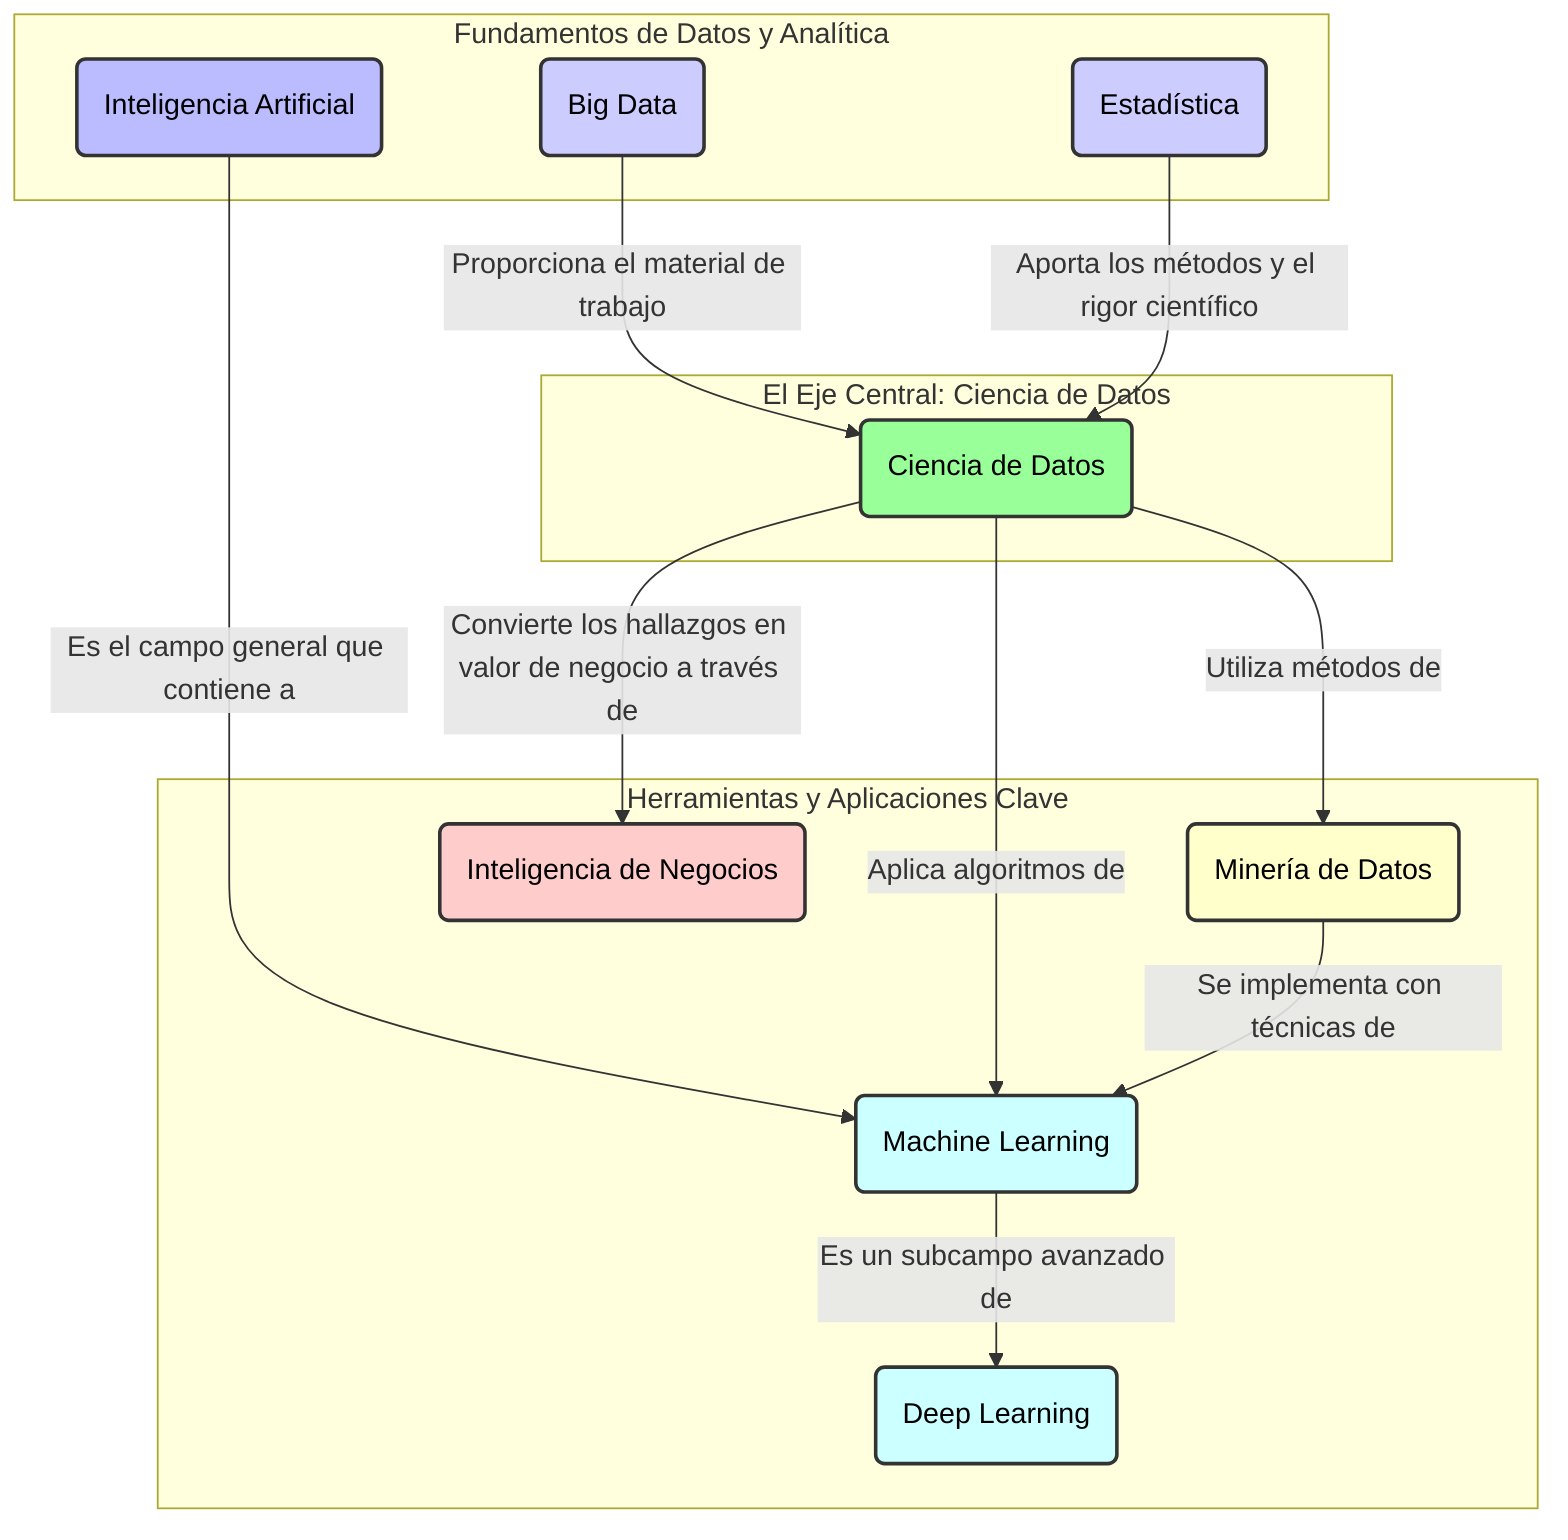 ---
config:
  layout: dagre
---
flowchart TD
 subgraph subGraph0["Fundamentos de Datos y Analítica"]
        IA("Inteligencia Artificial")
        BD("Big Data")
        EST("Estadística")
  end
 subgraph subGraph1["El Eje Central: Ciencia de Datos"]
        CD("Ciencia de Datos")
  end
 subgraph subGraph2["Herramientas y Aplicaciones Clave"]
        DM("Minería de Datos")
        ML("Machine Learning")
        DL("Deep Learning")
        BI("Inteligencia de Negocios")
  end
    BD -- Proporciona el material de trabajo --> CD
    EST -- Aporta los métodos y el rigor científico --> CD
    IA -- Es el campo general que contiene a --> ML
    CD -- Utiliza métodos de --> DM
    CD -- Aplica algoritmos de --> ML
    ML -- Es un subcampo avanzado de --> DL
    DM -- Se implementa con técnicas de --> ML
    CD -- Convierte los hallazgos en valor de negocio a través de --> BI
    style IA fill:#bbf,stroke:#333,stroke-width:2px,color:#000
    style BD fill:#ccf,stroke:#333,stroke-width:2px,color:#000
    style EST fill:#ccf,stroke:#333,stroke-width:2px,color:#000
    style CD fill:#9f9,stroke:#333,stroke-width:2px,color:#000
    style DM fill:#ffc,stroke:#333,stroke-width:2px,color:#000
    style ML fill:#cff,stroke:#333,stroke-width:2px,color:#000
    style DL fill:#cff,stroke:#333,stroke-width:2px,color:#000
    style BI fill:#fcc,stroke:#333,stroke-width:2px,color:#000